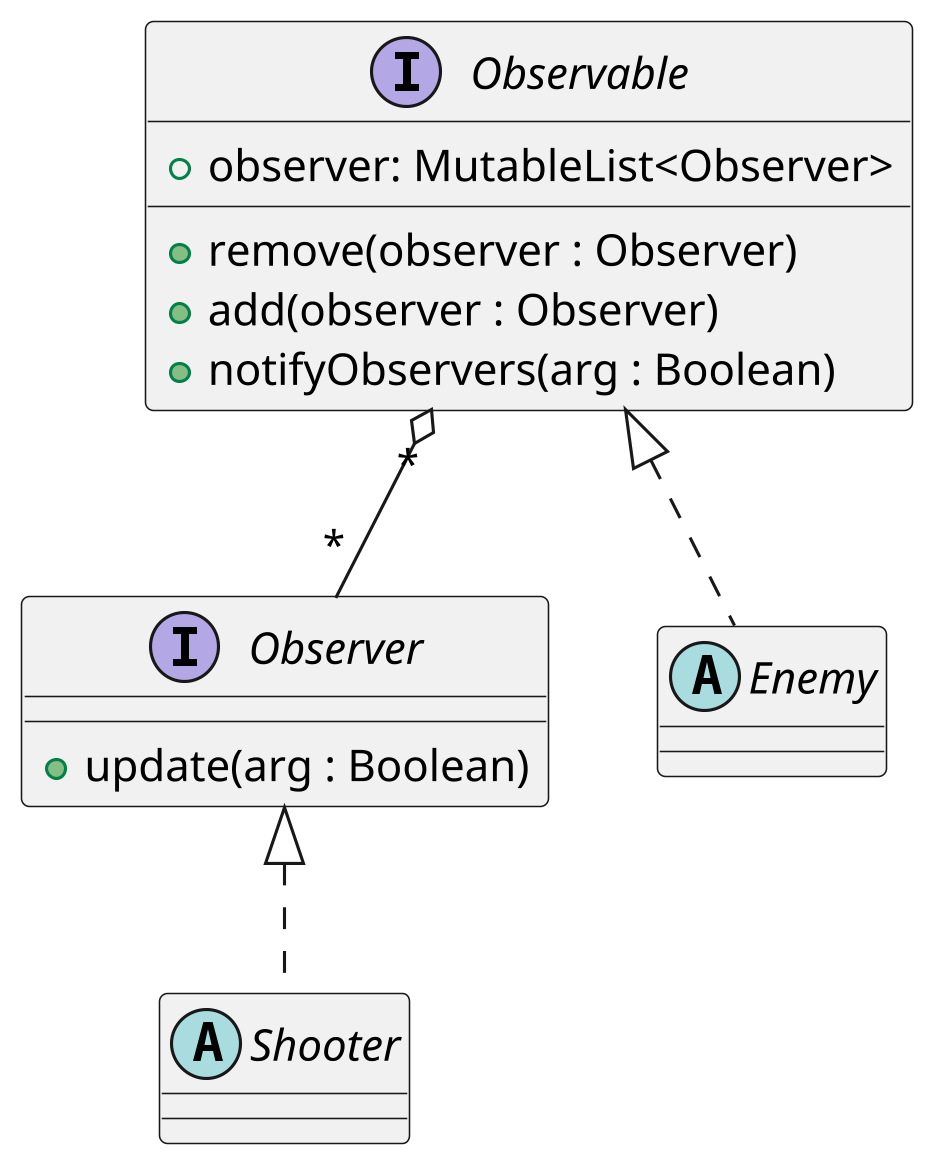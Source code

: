 @startuml
'https://plantuml.com/class-diagram
skinparam dpi 300

interface Observer{
+update(arg : Boolean)
}

interface Observable{
+observer: MutableList<Observer>
+remove(observer : Observer)
+ add(observer : Observer)
+ notifyObservers(arg : Boolean)
}

abstract class Shooter{
}

abstract class Enemy{
}

Observer <|.. Shooter
Observable <|.. Enemy
Observable"*" o-- "*"Observer

@enduml